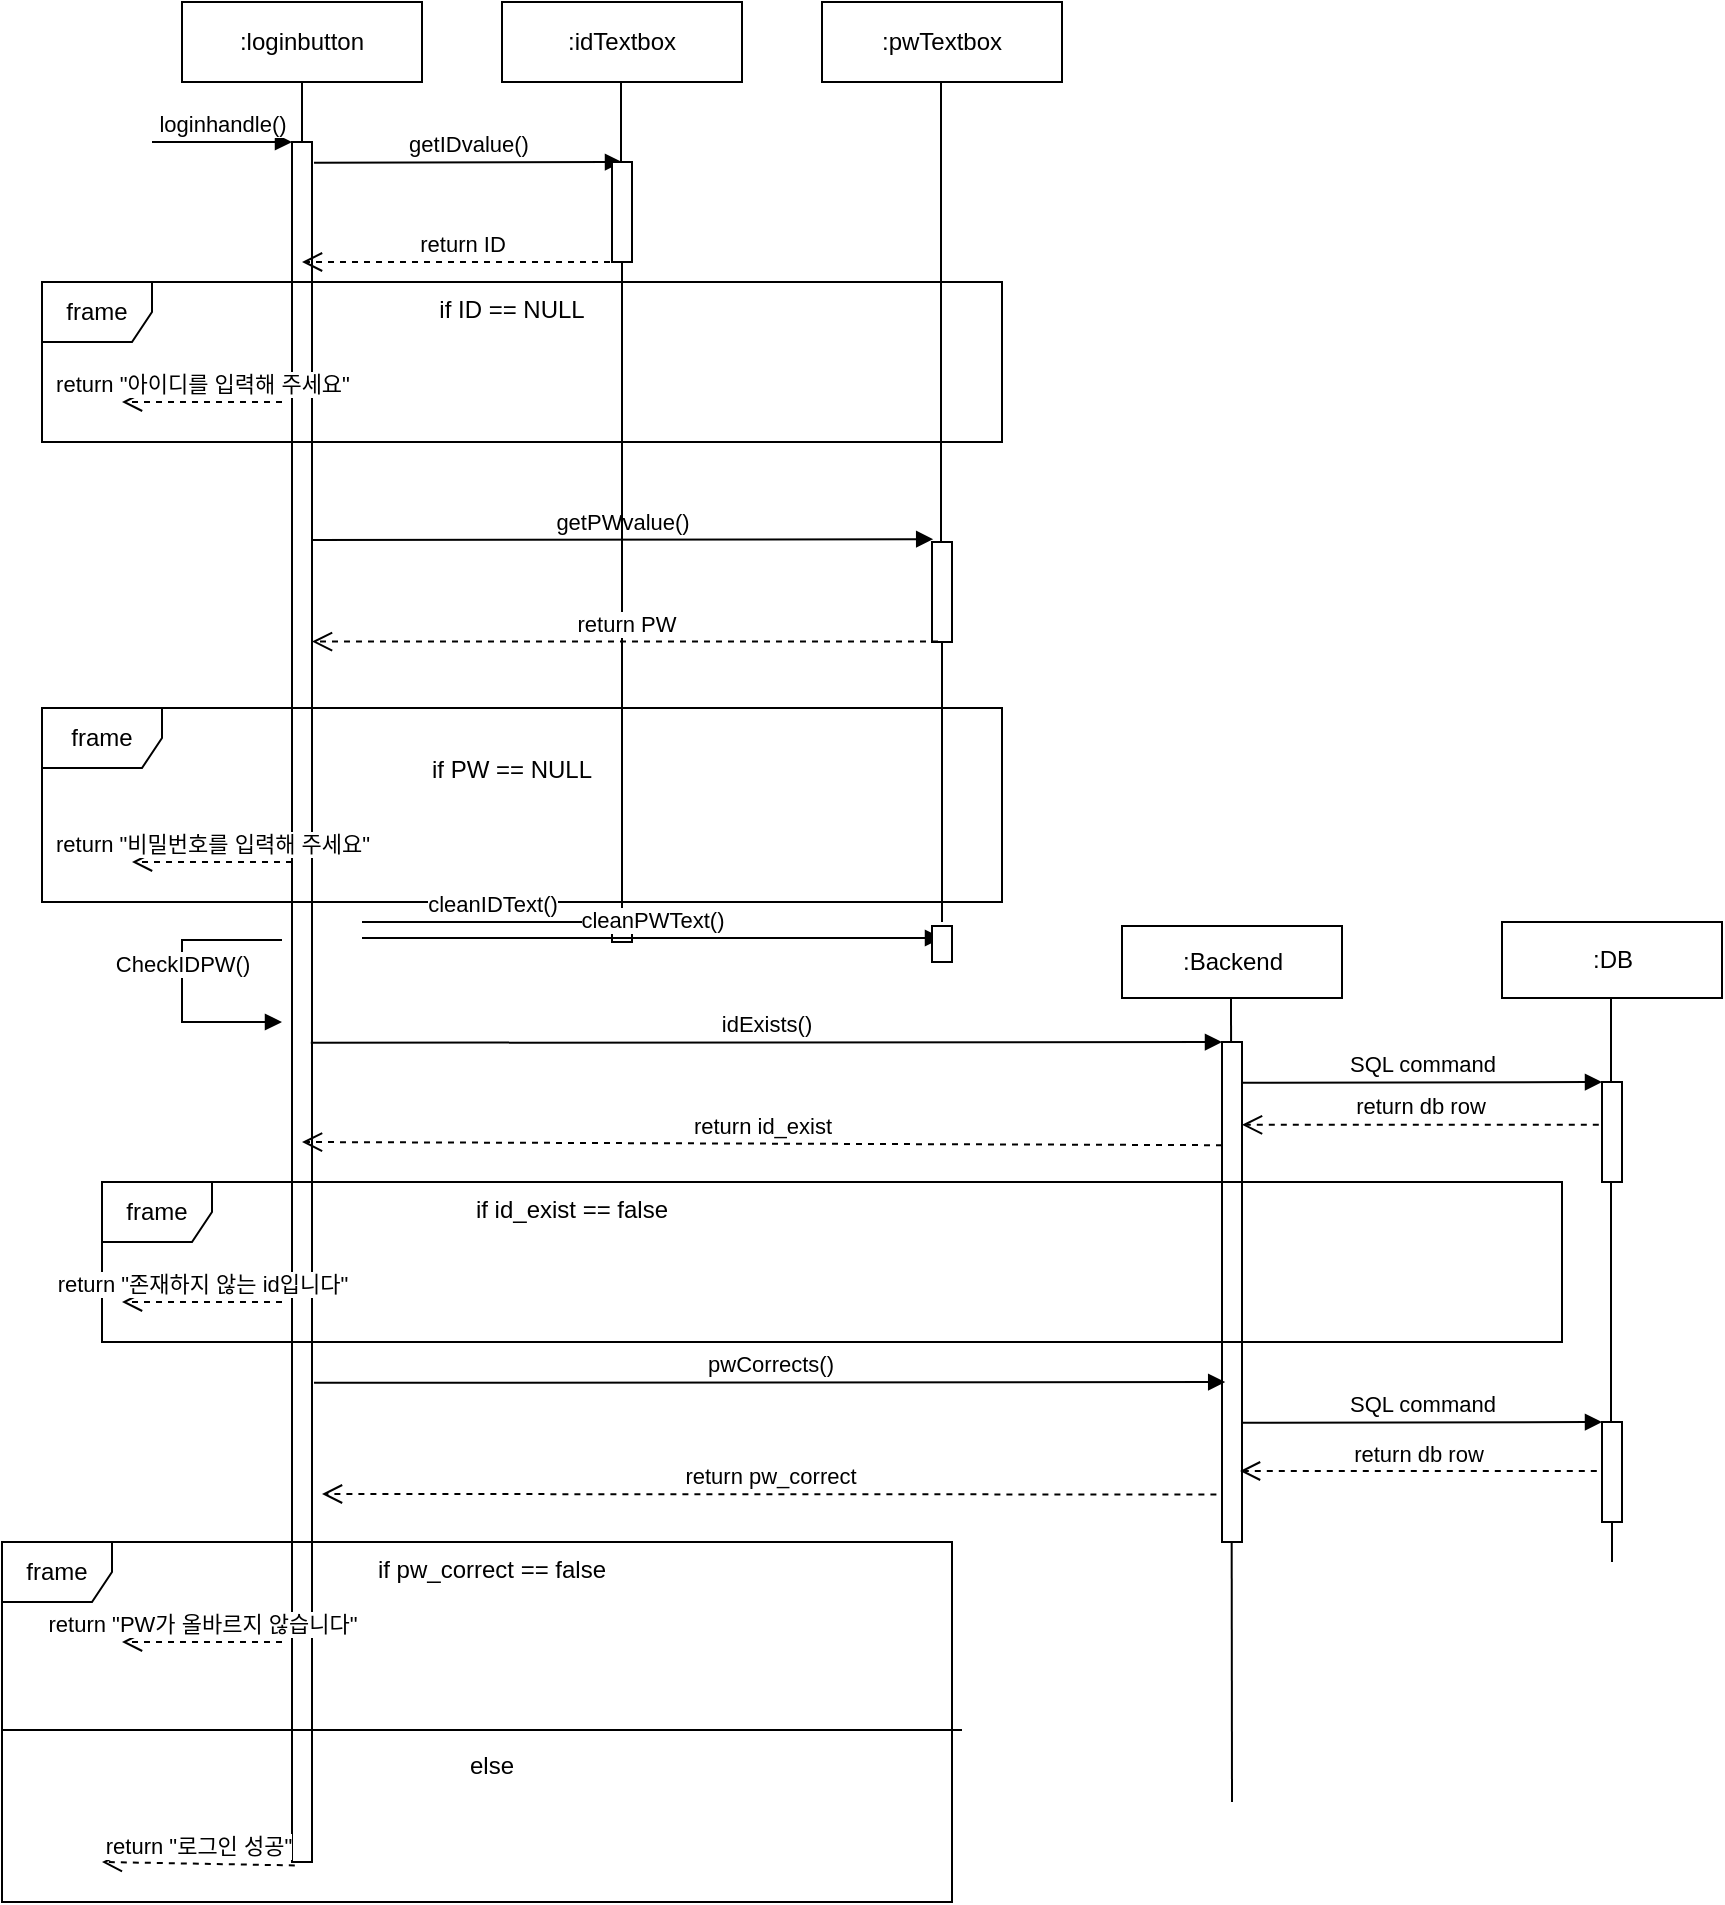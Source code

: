 <mxfile version="20.3.7" type="device"><diagram id="C5RBs43oDa-KdzZeNtuy" name="Page-1"><mxGraphModel dx="1038" dy="521" grid="1" gridSize="10" guides="1" tooltips="1" connect="1" arrows="1" fold="1" page="1" pageScale="1" pageWidth="827" pageHeight="1169" math="0" shadow="0"><root><mxCell id="WIyWlLk6GJQsqaUBKTNV-0"/><mxCell id="WIyWlLk6GJQsqaUBKTNV-1" parent="WIyWlLk6GJQsqaUBKTNV-0"/><mxCell id="LpknCY2ueDDhLRDJ-4jb-2" value=":loginbutton" style="rounded=0;whiteSpace=wrap;html=1;" parent="WIyWlLk6GJQsqaUBKTNV-1" vertex="1"><mxGeometry x="120" y="60" width="120" height="40" as="geometry"/></mxCell><mxCell id="LpknCY2ueDDhLRDJ-4jb-3" value="" style="endArrow=none;html=1;rounded=0;entryX=0.5;entryY=1;entryDx=0;entryDy=0;" parent="WIyWlLk6GJQsqaUBKTNV-1" target="LpknCY2ueDDhLRDJ-4jb-2" edge="1"><mxGeometry width="50" height="50" relative="1" as="geometry"><mxPoint x="180" y="640" as="sourcePoint"/><mxPoint x="240" y="210" as="targetPoint"/></mxGeometry></mxCell><mxCell id="LpknCY2ueDDhLRDJ-4jb-6" value="" style="html=1;points=[];perimeter=orthogonalPerimeter;" parent="WIyWlLk6GJQsqaUBKTNV-1" vertex="1"><mxGeometry x="175" y="130" width="10" height="860" as="geometry"/></mxCell><mxCell id="LpknCY2ueDDhLRDJ-4jb-7" value="loginhandle()" style="html=1;verticalAlign=bottom;endArrow=block;entryX=0;entryY=0;rounded=0;" parent="WIyWlLk6GJQsqaUBKTNV-1" target="LpknCY2ueDDhLRDJ-4jb-6" edge="1"><mxGeometry relative="1" as="geometry"><mxPoint x="105" y="130" as="sourcePoint"/></mxGeometry></mxCell><mxCell id="LpknCY2ueDDhLRDJ-4jb-9" value="frame" style="shape=umlFrame;whiteSpace=wrap;html=1;width=55;height=30;" parent="WIyWlLk6GJQsqaUBKTNV-1" vertex="1"><mxGeometry x="50" y="200" width="480" height="80" as="geometry"/></mxCell><mxCell id="LpknCY2ueDDhLRDJ-4jb-10" value=":idTextbox" style="rounded=0;whiteSpace=wrap;html=1;" parent="WIyWlLk6GJQsqaUBKTNV-1" vertex="1"><mxGeometry x="280" y="60" width="120" height="40" as="geometry"/></mxCell><mxCell id="LpknCY2ueDDhLRDJ-4jb-11" value=":pwTextbox" style="rounded=0;whiteSpace=wrap;html=1;" parent="WIyWlLk6GJQsqaUBKTNV-1" vertex="1"><mxGeometry x="440" y="60" width="120" height="40" as="geometry"/></mxCell><mxCell id="LpknCY2ueDDhLRDJ-4jb-12" value="" style="endArrow=none;html=1;rounded=0;entryX=0.5;entryY=1;entryDx=0;entryDy=0;startArrow=none;" parent="WIyWlLk6GJQsqaUBKTNV-1" source="LpknCY2ueDDhLRDJ-4jb-16" edge="1"><mxGeometry width="50" height="50" relative="1" as="geometry"><mxPoint x="339.5" y="480" as="sourcePoint"/><mxPoint x="339.5" y="100" as="targetPoint"/></mxGeometry></mxCell><mxCell id="LpknCY2ueDDhLRDJ-4jb-13" value="" style="endArrow=none;html=1;rounded=0;entryX=0.5;entryY=1;entryDx=0;entryDy=0;startArrow=none;" parent="WIyWlLk6GJQsqaUBKTNV-1" source="LpknCY2ueDDhLRDJ-4jb-25" edge="1"><mxGeometry width="50" height="50" relative="1" as="geometry"><mxPoint x="499.5" y="480" as="sourcePoint"/><mxPoint x="499.5" y="100" as="targetPoint"/></mxGeometry></mxCell><mxCell id="LpknCY2ueDDhLRDJ-4jb-14" value="getIDvalue()" style="html=1;verticalAlign=bottom;endArrow=block;rounded=0;exitX=1.1;exitY=0.012;exitDx=0;exitDy=0;exitPerimeter=0;entryX=0.5;entryY=0;entryDx=0;entryDy=0;entryPerimeter=0;" parent="WIyWlLk6GJQsqaUBKTNV-1" source="LpknCY2ueDDhLRDJ-4jb-6" target="LpknCY2ueDDhLRDJ-4jb-16" edge="1"><mxGeometry relative="1" as="geometry"><mxPoint x="320" y="130" as="sourcePoint"/><mxPoint x="330" y="140" as="targetPoint"/></mxGeometry></mxCell><mxCell id="LpknCY2ueDDhLRDJ-4jb-15" value="getPWvalue()" style="html=1;verticalAlign=bottom;endArrow=block;rounded=0;entryX=0.06;entryY=-0.028;entryDx=0;entryDy=0;entryPerimeter=0;" parent="WIyWlLk6GJQsqaUBKTNV-1" target="LpknCY2ueDDhLRDJ-4jb-25" edge="1"><mxGeometry relative="1" as="geometry"><mxPoint x="185" y="329" as="sourcePoint"/><mxPoint x="490" y="330" as="targetPoint"/></mxGeometry></mxCell><mxCell id="LpknCY2ueDDhLRDJ-4jb-16" value="" style="html=1;points=[];perimeter=orthogonalPerimeter;" parent="WIyWlLk6GJQsqaUBKTNV-1" vertex="1"><mxGeometry x="335" y="140" width="10" height="50" as="geometry"/></mxCell><mxCell id="LpknCY2ueDDhLRDJ-4jb-17" value="" style="endArrow=none;html=1;rounded=0;entryX=0.5;entryY=1;entryDx=0;entryDy=0;" parent="WIyWlLk6GJQsqaUBKTNV-1" target="LpknCY2ueDDhLRDJ-4jb-16" edge="1"><mxGeometry width="50" height="50" relative="1" as="geometry"><mxPoint x="340" y="520" as="sourcePoint"/><mxPoint x="339.5" y="100" as="targetPoint"/></mxGeometry></mxCell><mxCell id="LpknCY2ueDDhLRDJ-4jb-18" value="return ID" style="html=1;verticalAlign=bottom;endArrow=open;dashed=1;endSize=8;rounded=0;" parent="WIyWlLk6GJQsqaUBKTNV-1" edge="1"><mxGeometry relative="1" as="geometry"><mxPoint x="340" y="190" as="sourcePoint"/><mxPoint x="180" y="190" as="targetPoint"/><mxPoint as="offset"/></mxGeometry></mxCell><mxCell id="LpknCY2ueDDhLRDJ-4jb-20" value="if ID == NULL" style="text;strokeColor=none;fillColor=none;align=center;verticalAlign=top;spacingLeft=4;spacingRight=4;overflow=hidden;rotatable=0;points=[[0,0.5],[1,0.5]];portConstraint=eastwest;" parent="WIyWlLk6GJQsqaUBKTNV-1" vertex="1"><mxGeometry x="235" y="200" width="100" height="26" as="geometry"/></mxCell><mxCell id="LpknCY2ueDDhLRDJ-4jb-23" value="return &quot;아이디를 입력해 주세요&quot;" style="html=1;verticalAlign=bottom;endArrow=open;dashed=1;endSize=8;rounded=0;" parent="WIyWlLk6GJQsqaUBKTNV-1" edge="1"><mxGeometry relative="1" as="geometry"><mxPoint x="170" y="260" as="sourcePoint"/><mxPoint x="90" y="260" as="targetPoint"/></mxGeometry></mxCell><mxCell id="LpknCY2ueDDhLRDJ-4jb-25" value="" style="html=1;points=[];perimeter=orthogonalPerimeter;" parent="WIyWlLk6GJQsqaUBKTNV-1" vertex="1"><mxGeometry x="495" y="330" width="10" height="50" as="geometry"/></mxCell><mxCell id="LpknCY2ueDDhLRDJ-4jb-26" value="" style="endArrow=none;html=1;rounded=0;entryX=0.5;entryY=1;entryDx=0;entryDy=0;" parent="WIyWlLk6GJQsqaUBKTNV-1" target="LpknCY2ueDDhLRDJ-4jb-25" edge="1"><mxGeometry width="50" height="50" relative="1" as="geometry"><mxPoint x="500" y="520" as="sourcePoint"/><mxPoint x="499.5" y="100" as="targetPoint"/></mxGeometry></mxCell><mxCell id="LpknCY2ueDDhLRDJ-4jb-29" value="return PW" style="html=1;verticalAlign=bottom;endArrow=open;dashed=1;endSize=8;rounded=0;exitX=0.3;exitY=0.996;exitDx=0;exitDy=0;exitPerimeter=0;" parent="WIyWlLk6GJQsqaUBKTNV-1" source="LpknCY2ueDDhLRDJ-4jb-25" target="LpknCY2ueDDhLRDJ-4jb-6" edge="1"><mxGeometry relative="1" as="geometry"><mxPoint x="270" y="380" as="sourcePoint"/><mxPoint x="190" y="380" as="targetPoint"/></mxGeometry></mxCell><mxCell id="LpknCY2ueDDhLRDJ-4jb-30" value="frame" style="shape=umlFrame;whiteSpace=wrap;html=1;" parent="WIyWlLk6GJQsqaUBKTNV-1" vertex="1"><mxGeometry x="50" y="413" width="480" height="97" as="geometry"/></mxCell><mxCell id="LpknCY2ueDDhLRDJ-4jb-31" value="if PW == NULL" style="text;strokeColor=none;fillColor=none;align=center;verticalAlign=top;spacingLeft=4;spacingRight=4;overflow=hidden;rotatable=0;points=[[0,0.5],[1,0.5]];portConstraint=eastwest;" parent="WIyWlLk6GJQsqaUBKTNV-1" vertex="1"><mxGeometry x="235" y="430" width="100" height="26" as="geometry"/></mxCell><mxCell id="LpknCY2ueDDhLRDJ-4jb-33" value="return &quot;비밀번호를 입력해 주세요&quot;" style="html=1;verticalAlign=bottom;endArrow=open;dashed=1;endSize=8;rounded=0;" parent="WIyWlLk6GJQsqaUBKTNV-1" edge="1"><mxGeometry relative="1" as="geometry"><mxPoint x="175" y="490" as="sourcePoint"/><mxPoint x="95" y="490" as="targetPoint"/></mxGeometry></mxCell><mxCell id="LpknCY2ueDDhLRDJ-4jb-35" value=":Backend" style="html=1;" parent="WIyWlLk6GJQsqaUBKTNV-1" vertex="1"><mxGeometry x="590" y="522" width="110" height="36" as="geometry"/></mxCell><mxCell id="LpknCY2ueDDhLRDJ-4jb-36" value=":DB" style="html=1;" parent="WIyWlLk6GJQsqaUBKTNV-1" vertex="1"><mxGeometry x="780" y="520" width="110" height="38" as="geometry"/></mxCell><mxCell id="LpknCY2ueDDhLRDJ-4jb-37" value="idExists()" style="html=1;verticalAlign=bottom;endArrow=block;rounded=0;" parent="WIyWlLk6GJQsqaUBKTNV-1" edge="1"><mxGeometry relative="1" as="geometry"><mxPoint x="184.4" y="580.4" as="sourcePoint"/><mxPoint x="640" y="580" as="targetPoint"/></mxGeometry></mxCell><mxCell id="LpknCY2ueDDhLRDJ-4jb-38" value="" style="endArrow=none;html=1;rounded=0;entryX=0.5;entryY=1;entryDx=0;entryDy=0;startArrow=none;" parent="WIyWlLk6GJQsqaUBKTNV-1" edge="1"><mxGeometry width="50" height="50" relative="1" as="geometry"><mxPoint x="645" y="960" as="sourcePoint"/><mxPoint x="644.5" y="558" as="targetPoint"/></mxGeometry></mxCell><mxCell id="LpknCY2ueDDhLRDJ-4jb-39" value="" style="html=1;points=[];perimeter=orthogonalPerimeter;" parent="WIyWlLk6GJQsqaUBKTNV-1" vertex="1"><mxGeometry x="640" y="580" width="10" height="250" as="geometry"/></mxCell><mxCell id="LpknCY2ueDDhLRDJ-4jb-42" value="CheckIDPW()" style="html=1;verticalAlign=bottom;endArrow=block;rounded=0;" parent="WIyWlLk6GJQsqaUBKTNV-1" edge="1"><mxGeometry width="80" relative="1" as="geometry"><mxPoint x="170" y="529" as="sourcePoint"/><mxPoint x="170" y="570" as="targetPoint"/><Array as="points"><mxPoint x="120" y="529"/><mxPoint x="120" y="570"/></Array></mxGeometry></mxCell><mxCell id="LpknCY2ueDDhLRDJ-4jb-44" value="cleanIDText()" style="html=1;verticalAlign=bottom;endArrow=block;rounded=0;" parent="WIyWlLk6GJQsqaUBKTNV-1" edge="1"><mxGeometry width="80" relative="1" as="geometry"><mxPoint x="210" y="520" as="sourcePoint"/><mxPoint x="340" y="520" as="targetPoint"/></mxGeometry></mxCell><mxCell id="LpknCY2ueDDhLRDJ-4jb-46" value="" style="html=1;points=[];perimeter=orthogonalPerimeter;" parent="WIyWlLk6GJQsqaUBKTNV-1" vertex="1"><mxGeometry x="335" y="520" width="10" height="10" as="geometry"/></mxCell><mxCell id="LpknCY2ueDDhLRDJ-4jb-47" value="cleanPWText()" style="html=1;verticalAlign=bottom;endArrow=block;rounded=0;" parent="WIyWlLk6GJQsqaUBKTNV-1" edge="1"><mxGeometry width="80" relative="1" as="geometry"><mxPoint x="210" y="528" as="sourcePoint"/><mxPoint x="500" y="528" as="targetPoint"/></mxGeometry></mxCell><mxCell id="LpknCY2ueDDhLRDJ-4jb-48" value="" style="html=1;points=[];perimeter=orthogonalPerimeter;" parent="WIyWlLk6GJQsqaUBKTNV-1" vertex="1"><mxGeometry x="495" y="522" width="10" height="18" as="geometry"/></mxCell><mxCell id="LpknCY2ueDDhLRDJ-4jb-49" value="SQL command" style="html=1;verticalAlign=bottom;endArrow=block;rounded=0;" parent="WIyWlLk6GJQsqaUBKTNV-1" edge="1"><mxGeometry relative="1" as="geometry"><mxPoint x="650.0" y="600.4" as="sourcePoint"/><mxPoint x="830" y="600" as="targetPoint"/></mxGeometry></mxCell><mxCell id="LpknCY2ueDDhLRDJ-4jb-50" value="" style="endArrow=none;html=1;rounded=0;entryX=0.5;entryY=1;entryDx=0;entryDy=0;startArrow=none;" parent="WIyWlLk6GJQsqaUBKTNV-1" source="LpknCY2ueDDhLRDJ-4jb-67" edge="1"><mxGeometry width="50" height="50" relative="1" as="geometry"><mxPoint x="835" y="840" as="sourcePoint"/><mxPoint x="834.5" y="558" as="targetPoint"/></mxGeometry></mxCell><mxCell id="LpknCY2ueDDhLRDJ-4jb-51" value="" style="html=1;points=[];perimeter=orthogonalPerimeter;" parent="WIyWlLk6GJQsqaUBKTNV-1" vertex="1"><mxGeometry x="830" y="600" width="10" height="50" as="geometry"/></mxCell><mxCell id="LpknCY2ueDDhLRDJ-4jb-52" value="" style="endArrow=none;html=1;rounded=0;entryX=0.5;entryY=1;entryDx=0;entryDy=0;startArrow=none;" parent="WIyWlLk6GJQsqaUBKTNV-1" target="LpknCY2ueDDhLRDJ-4jb-51" edge="1"><mxGeometry width="50" height="50" relative="1" as="geometry"><mxPoint x="835" y="650" as="sourcePoint"/><mxPoint x="834.5" y="558" as="targetPoint"/></mxGeometry></mxCell><mxCell id="LpknCY2ueDDhLRDJ-4jb-53" value="return db row" style="html=1;verticalAlign=bottom;endArrow=open;dashed=1;endSize=8;rounded=0;exitX=-0.16;exitY=0.428;exitDx=0;exitDy=0;exitPerimeter=0;" parent="WIyWlLk6GJQsqaUBKTNV-1" source="LpknCY2ueDDhLRDJ-4jb-51" target="LpknCY2ueDDhLRDJ-4jb-39" edge="1"><mxGeometry relative="1" as="geometry"><mxPoint x="740" y="620" as="sourcePoint"/><mxPoint x="660" y="620" as="targetPoint"/></mxGeometry></mxCell><mxCell id="LpknCY2ueDDhLRDJ-4jb-54" value="return id_exist" style="html=1;verticalAlign=bottom;endArrow=open;dashed=1;endSize=8;rounded=0;exitX=-0.16;exitY=0.428;exitDx=0;exitDy=0;exitPerimeter=0;" parent="WIyWlLk6GJQsqaUBKTNV-1" edge="1"><mxGeometry relative="1" as="geometry"><mxPoint x="640.0" y="631.6" as="sourcePoint"/><mxPoint x="180" y="630" as="targetPoint"/></mxGeometry></mxCell><mxCell id="LpknCY2ueDDhLRDJ-4jb-55" value="frame" style="shape=umlFrame;whiteSpace=wrap;html=1;width=55;height=30;" parent="WIyWlLk6GJQsqaUBKTNV-1" vertex="1"><mxGeometry x="80" y="650" width="730" height="80" as="geometry"/></mxCell><mxCell id="LpknCY2ueDDhLRDJ-4jb-56" value="if id_exist == false" style="text;strokeColor=none;fillColor=none;align=center;verticalAlign=top;spacingLeft=4;spacingRight=4;overflow=hidden;rotatable=0;points=[[0,0.5],[1,0.5]];portConstraint=eastwest;" parent="WIyWlLk6GJQsqaUBKTNV-1" vertex="1"><mxGeometry x="260" y="650" width="110" height="26" as="geometry"/></mxCell><mxCell id="LpknCY2ueDDhLRDJ-4jb-57" value="return &quot;존재하지 않는 id입니다&quot;" style="html=1;verticalAlign=bottom;endArrow=open;dashed=1;endSize=8;rounded=0;" parent="WIyWlLk6GJQsqaUBKTNV-1" edge="1"><mxGeometry relative="1" as="geometry"><mxPoint x="170" y="710" as="sourcePoint"/><mxPoint x="90" y="710" as="targetPoint"/></mxGeometry></mxCell><mxCell id="LpknCY2ueDDhLRDJ-4jb-59" value="pwCorrects()" style="html=1;verticalAlign=bottom;endArrow=block;rounded=0;" parent="WIyWlLk6GJQsqaUBKTNV-1" edge="1"><mxGeometry relative="1" as="geometry"><mxPoint x="186.0" y="750.4" as="sourcePoint"/><mxPoint x="641.6" y="750" as="targetPoint"/></mxGeometry></mxCell><mxCell id="LpknCY2ueDDhLRDJ-4jb-60" value="return pw_correct" style="html=1;verticalAlign=bottom;endArrow=open;dashed=1;endSize=8;rounded=0;exitX=-0.28;exitY=0.905;exitDx=0;exitDy=0;exitPerimeter=0;" parent="WIyWlLk6GJQsqaUBKTNV-1" source="LpknCY2ueDDhLRDJ-4jb-39" edge="1"><mxGeometry relative="1" as="geometry"><mxPoint x="640" y="781.6" as="sourcePoint"/><mxPoint x="190" y="806" as="targetPoint"/></mxGeometry></mxCell><mxCell id="LpknCY2ueDDhLRDJ-4jb-61" value="frame" style="shape=umlFrame;whiteSpace=wrap;html=1;width=55;height=30;" parent="WIyWlLk6GJQsqaUBKTNV-1" vertex="1"><mxGeometry x="30" y="830" width="475" height="180" as="geometry"/></mxCell><mxCell id="LpknCY2ueDDhLRDJ-4jb-62" value="if pw_correct == false" style="text;strokeColor=none;fillColor=none;align=center;verticalAlign=top;spacingLeft=4;spacingRight=4;overflow=hidden;rotatable=0;points=[[0,0.5],[1,0.5]];portConstraint=eastwest;" parent="WIyWlLk6GJQsqaUBKTNV-1" vertex="1"><mxGeometry x="210" y="830" width="130" height="26" as="geometry"/></mxCell><mxCell id="LpknCY2ueDDhLRDJ-4jb-63" value="return &quot;PW가 올바르지 않습니다&quot;" style="html=1;verticalAlign=bottom;endArrow=open;dashed=1;endSize=8;rounded=0;" parent="WIyWlLk6GJQsqaUBKTNV-1" edge="1"><mxGeometry relative="1" as="geometry"><mxPoint x="170" y="880" as="sourcePoint"/><mxPoint x="90" y="880" as="targetPoint"/></mxGeometry></mxCell><mxCell id="LpknCY2ueDDhLRDJ-4jb-66" value="SQL command" style="html=1;verticalAlign=bottom;endArrow=block;rounded=0;" parent="WIyWlLk6GJQsqaUBKTNV-1" edge="1"><mxGeometry relative="1" as="geometry"><mxPoint x="650" y="770.4" as="sourcePoint"/><mxPoint x="830" y="770" as="targetPoint"/></mxGeometry></mxCell><mxCell id="LpknCY2ueDDhLRDJ-4jb-67" value="" style="html=1;points=[];perimeter=orthogonalPerimeter;" parent="WIyWlLk6GJQsqaUBKTNV-1" vertex="1"><mxGeometry x="830" y="770" width="10" height="50" as="geometry"/></mxCell><mxCell id="LpknCY2ueDDhLRDJ-4jb-68" value="" style="endArrow=none;html=1;rounded=0;entryX=0.5;entryY=1;entryDx=0;entryDy=0;startArrow=none;" parent="WIyWlLk6GJQsqaUBKTNV-1" target="LpknCY2ueDDhLRDJ-4jb-67" edge="1"><mxGeometry width="50" height="50" relative="1" as="geometry"><mxPoint x="835" y="840" as="sourcePoint"/><mxPoint x="834.5" y="558" as="targetPoint"/></mxGeometry></mxCell><mxCell id="LpknCY2ueDDhLRDJ-4jb-69" value="return db row" style="html=1;verticalAlign=bottom;endArrow=open;dashed=1;endSize=8;rounded=0;exitX=-0.16;exitY=0.428;exitDx=0;exitDy=0;exitPerimeter=0;" parent="WIyWlLk6GJQsqaUBKTNV-1" edge="1"><mxGeometry relative="1" as="geometry"><mxPoint x="827.4" y="794.5" as="sourcePoint"/><mxPoint x="649" y="794.5" as="targetPoint"/></mxGeometry></mxCell><mxCell id="LpknCY2ueDDhLRDJ-4jb-70" value="" style="line;strokeWidth=1;fillColor=none;align=left;verticalAlign=middle;spacingTop=-1;spacingLeft=3;spacingRight=3;rotatable=0;labelPosition=right;points=[];portConstraint=eastwest;" parent="WIyWlLk6GJQsqaUBKTNV-1" vertex="1"><mxGeometry x="30" y="920" width="480" height="8" as="geometry"/></mxCell><mxCell id="LpknCY2ueDDhLRDJ-4jb-71" value="else" style="text;strokeColor=none;fillColor=none;align=center;verticalAlign=top;spacingLeft=4;spacingRight=4;overflow=hidden;rotatable=0;points=[[0,0.5],[1,0.5]];portConstraint=eastwest;" parent="WIyWlLk6GJQsqaUBKTNV-1" vertex="1"><mxGeometry x="210" y="928" width="130" height="26" as="geometry"/></mxCell><mxCell id="LpknCY2ueDDhLRDJ-4jb-72" value="return &quot;로그인 성공&quot;" style="html=1;verticalAlign=bottom;endArrow=open;dashed=1;endSize=8;rounded=0;exitX=0.14;exitY=1.002;exitDx=0;exitDy=0;exitPerimeter=0;" parent="WIyWlLk6GJQsqaUBKTNV-1" source="LpknCY2ueDDhLRDJ-4jb-6" edge="1"><mxGeometry relative="1" as="geometry"><mxPoint x="160" y="990" as="sourcePoint"/><mxPoint x="80" y="990" as="targetPoint"/></mxGeometry></mxCell></root></mxGraphModel></diagram></mxfile>